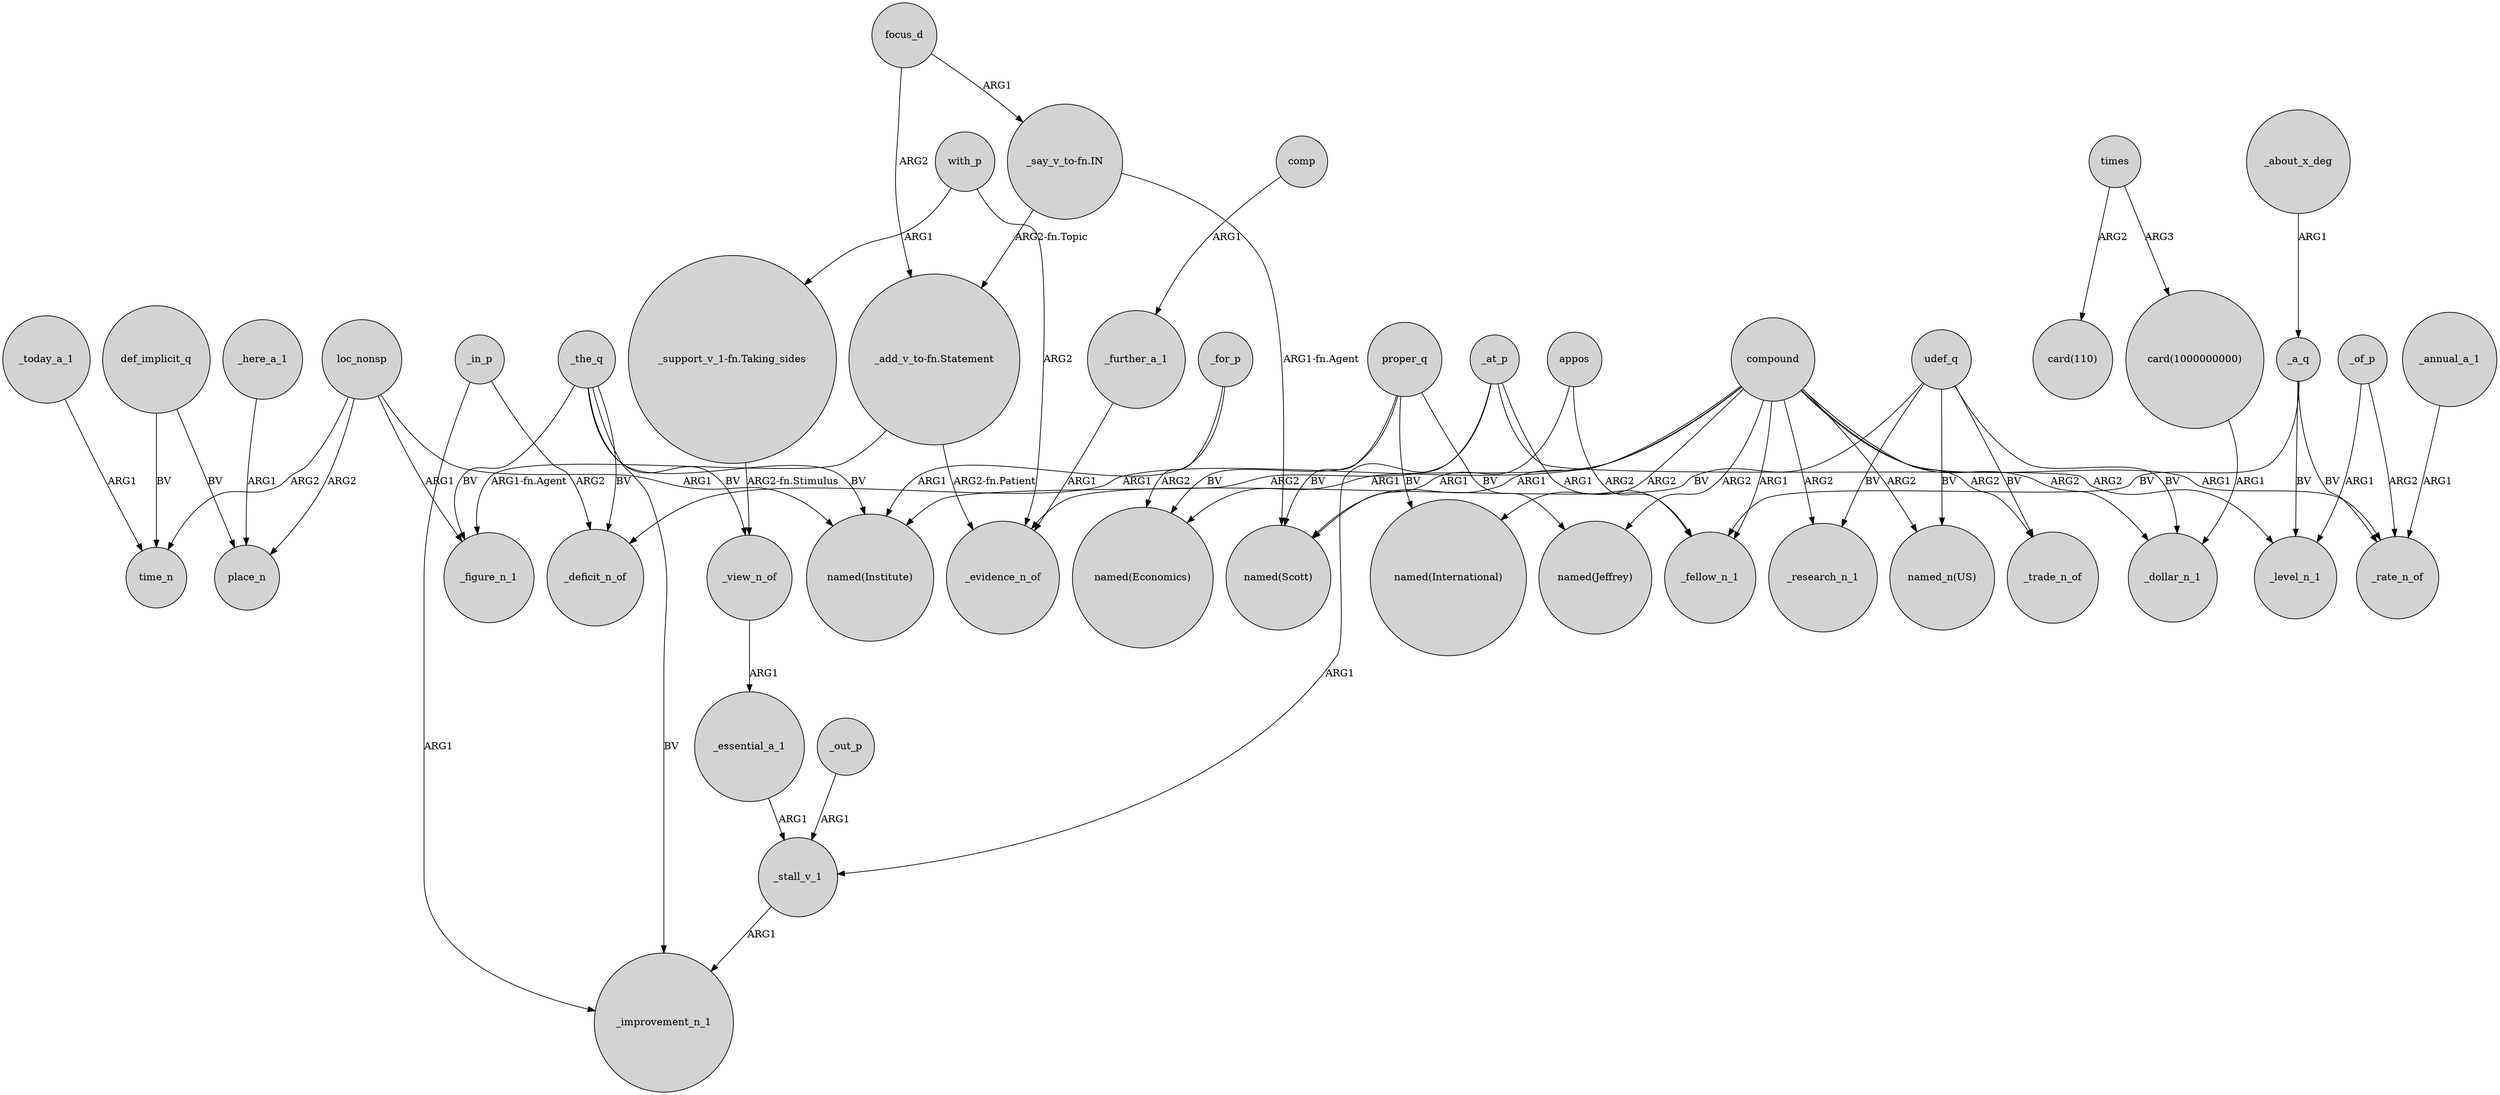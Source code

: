 digraph {
	node [shape=circle style=filled]
	_view_n_of -> _essential_a_1 [label=ARG1]
	"_add_v_to-fn.Statement" -> _figure_n_1 [label="ARG1-fn.Agent"]
	udef_q -> _trade_n_of [label=BV]
	compound -> "named(Scott)" [label=ARG1]
	appos -> "named(Scott)" [label=ARG1]
	compound -> "named(Economics)" [label=ARG1]
	udef_q -> "named_n(US)" [label=BV]
	_stall_v_1 -> _improvement_n_1 [label=ARG1]
	_today_a_1 -> time_n [label=ARG1]
	_here_a_1 -> place_n [label=ARG1]
	_at_p -> _stall_v_1 [label=ARG1]
	"_add_v_to-fn.Statement" -> _evidence_n_of [label="ARG2-fn.Patient"]
	_further_a_1 -> _evidence_n_of [label=ARG1]
	_at_p -> _fellow_n_1 [label=ARG1]
	udef_q -> _research_n_1 [label=BV]
	focus_d -> "_add_v_to-fn.Statement" [label=ARG2]
	_the_q -> _improvement_n_1 [label=BV]
	compound -> _fellow_n_1 [label=ARG1]
	compound -> _rate_n_of [label=ARG1]
	udef_q -> _evidence_n_of [label=BV]
	_at_p -> "named(Institute)" [label=ARG2]
	def_implicit_q -> place_n [label=BV]
	_a_q -> _rate_n_of [label=BV]
	_the_q -> _figure_n_1 [label=BV]
	compound -> "named_n(US)" [label=ARG2]
	focus_d -> "_say_v_to-fn.IN" [label=ARG1]
	loc_nonsp -> time_n [label=ARG2]
	times -> "card(1000000000)" [label=ARG3]
	_a_q -> _level_n_1 [label=BV]
	proper_q -> "named(Economics)" [label=BV]
	_the_q -> _view_n_of [label=BV]
	loc_nonsp -> "named(Institute)" [label=ARG1]
	_the_q -> "named(Institute)" [label=BV]
	_of_p -> _rate_n_of [label=ARG2]
	compound -> "named(Jeffrey)" [label=ARG2]
	_essential_a_1 -> _stall_v_1 [label=ARG1]
	proper_q -> "named(Scott)" [label=BV]
	with_p -> _evidence_n_of [label=ARG2]
	comp -> _further_a_1 [label=ARG1]
	_about_x_deg -> _a_q [label=ARG1]
	"_say_v_to-fn.IN" -> "named(Scott)" [label="ARG1-fn.Agent"]
	compound -> _trade_n_of [label=ARG2]
	_a_q -> _fellow_n_1 [label=BV]
	compound -> _deficit_n_of [label=ARG1]
	_of_p -> _level_n_1 [label=ARG1]
	times -> "card(110)" [label=ARG2]
	compound -> "named(International)" [label=ARG2]
	loc_nonsp -> _figure_n_1 [label=ARG1]
	_for_p -> "named(Economics)" [label=ARG2]
	_at_p -> _level_n_1 [label=ARG2]
	_annual_a_1 -> _rate_n_of [label=ARG1]
	_in_p -> _improvement_n_1 [label=ARG1]
	loc_nonsp -> place_n [label=ARG2]
	with_p -> "_support_v_1-fn.Taking_sides" [label=ARG1]
	_the_q -> _deficit_n_of [label=BV]
	_out_p -> _stall_v_1 [label=ARG1]
	proper_q -> "named(International)" [label=BV]
	"card(1000000000)" -> _dollar_n_1 [label=ARG1]
	compound -> _dollar_n_1 [label=ARG2]
	proper_q -> "named(Jeffrey)" [label=BV]
	compound -> _research_n_1 [label=ARG2]
	"_say_v_to-fn.IN" -> "_add_v_to-fn.Statement" [label="ARG2-fn.Topic"]
	appos -> _fellow_n_1 [label=ARG2]
	_for_p -> "named(Institute)" [label=ARG1]
	"_support_v_1-fn.Taking_sides" -> _view_n_of [label="ARG2-fn.Stimulus"]
	udef_q -> _dollar_n_1 [label=BV]
	def_implicit_q -> time_n [label=BV]
	_in_p -> _deficit_n_of [label=ARG2]
}
